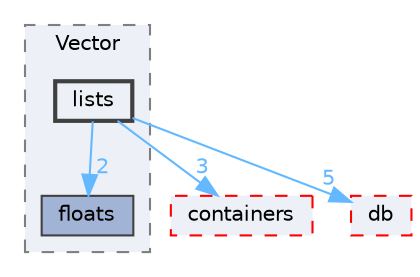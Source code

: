 digraph "src/OpenFOAM/primitives/Vector/lists"
{
 // LATEX_PDF_SIZE
  bgcolor="transparent";
  edge [fontname=Helvetica,fontsize=10,labelfontname=Helvetica,labelfontsize=10];
  node [fontname=Helvetica,fontsize=10,shape=box,height=0.2,width=0.4];
  compound=true
  subgraph clusterdir_6ef5fbba1c02603637a533e2f686aa62 {
    graph [ bgcolor="#edf0f7", pencolor="grey50", label="Vector", fontname=Helvetica,fontsize=10 style="filled,dashed", URL="dir_6ef5fbba1c02603637a533e2f686aa62.html",tooltip=""]
  dir_8cddc8a59ff93f8a478c09f4390e2287 [label="floats", fillcolor="#a2b4d6", color="grey25", style="filled", URL="dir_8cddc8a59ff93f8a478c09f4390e2287.html",tooltip=""];
  dir_6222066c6900111c7783e46ac78461f5 [label="lists", fillcolor="#edf0f7", color="grey25", style="filled,bold", URL="dir_6222066c6900111c7783e46ac78461f5.html",tooltip=""];
  }
  dir_19d0872053bde092be81d7fe3f56cbf7 [label="containers", fillcolor="#edf0f7", color="red", style="filled,dashed", URL="dir_19d0872053bde092be81d7fe3f56cbf7.html",tooltip=""];
  dir_63c634f7a7cfd679ac26c67fb30fc32f [label="db", fillcolor="#edf0f7", color="red", style="filled,dashed", URL="dir_63c634f7a7cfd679ac26c67fb30fc32f.html",tooltip=""];
  dir_6222066c6900111c7783e46ac78461f5->dir_19d0872053bde092be81d7fe3f56cbf7 [headlabel="3", labeldistance=1.5 headhref="dir_002244_000669.html" href="dir_002244_000669.html" color="steelblue1" fontcolor="steelblue1"];
  dir_6222066c6900111c7783e46ac78461f5->dir_63c634f7a7cfd679ac26c67fb30fc32f [headlabel="5", labeldistance=1.5 headhref="dir_002244_000817.html" href="dir_002244_000817.html" color="steelblue1" fontcolor="steelblue1"];
  dir_6222066c6900111c7783e46ac78461f5->dir_8cddc8a59ff93f8a478c09f4390e2287 [headlabel="2", labeldistance=1.5 headhref="dir_002244_001433.html" href="dir_002244_001433.html" color="steelblue1" fontcolor="steelblue1"];
}
